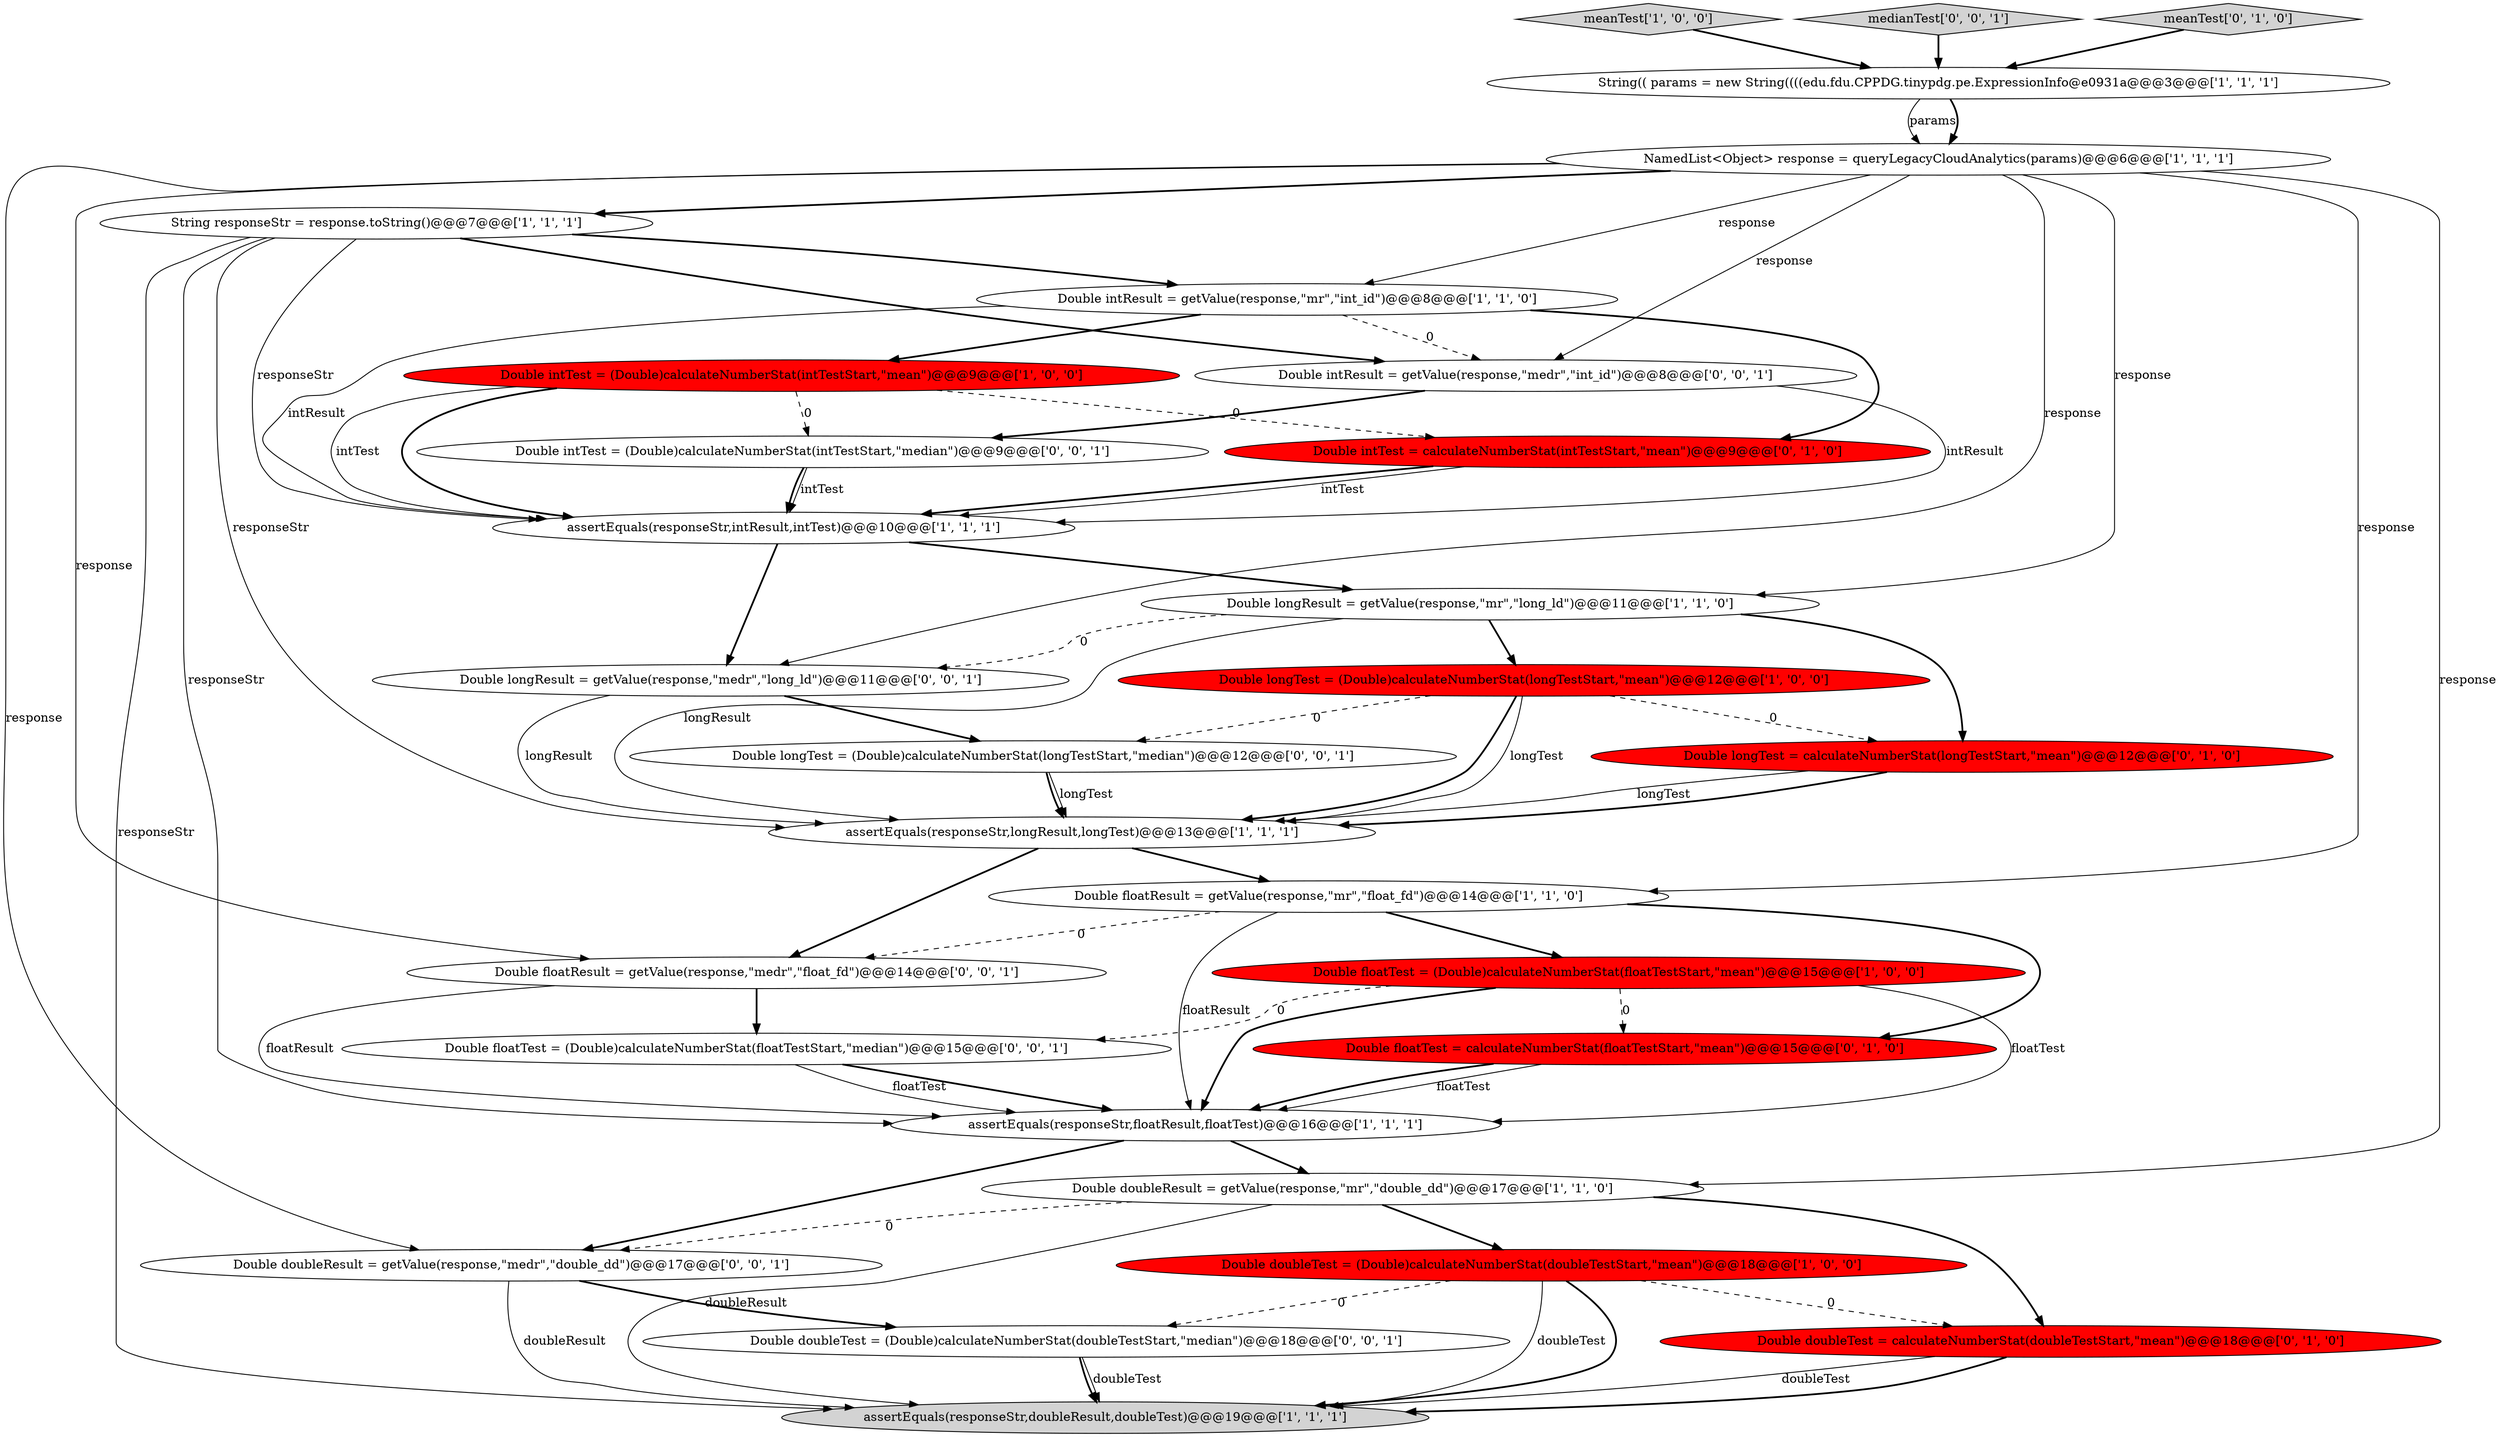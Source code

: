 digraph {
7 [style = filled, label = "assertEquals(responseStr,doubleResult,doubleTest)@@@19@@@['1', '1', '1']", fillcolor = lightgray, shape = ellipse image = "AAA0AAABBB1BBB"];
16 [style = filled, label = "Double intTest = calculateNumberStat(intTestStart,\"mean\")@@@9@@@['0', '1', '0']", fillcolor = red, shape = ellipse image = "AAA1AAABBB2BBB"];
9 [style = filled, label = "Double longTest = (Double)calculateNumberStat(longTestStart,\"mean\")@@@12@@@['1', '0', '0']", fillcolor = red, shape = ellipse image = "AAA1AAABBB1BBB"];
2 [style = filled, label = "assertEquals(responseStr,longResult,longTest)@@@13@@@['1', '1', '1']", fillcolor = white, shape = ellipse image = "AAA0AAABBB1BBB"];
24 [style = filled, label = "Double doubleTest = (Double)calculateNumberStat(doubleTestStart,\"median\")@@@18@@@['0', '0', '1']", fillcolor = white, shape = ellipse image = "AAA0AAABBB3BBB"];
27 [style = filled, label = "Double intResult = getValue(response,\"medr\",\"int_id\")@@@8@@@['0', '0', '1']", fillcolor = white, shape = ellipse image = "AAA0AAABBB3BBB"];
15 [style = filled, label = "String(( params = new String((((edu.fdu.CPPDG.tinypdg.pe.ExpressionInfo@e0931a@@@3@@@['1', '1', '1']", fillcolor = white, shape = ellipse image = "AAA0AAABBB1BBB"];
21 [style = filled, label = "Double floatResult = getValue(response,\"medr\",\"float_fd\")@@@14@@@['0', '0', '1']", fillcolor = white, shape = ellipse image = "AAA0AAABBB3BBB"];
13 [style = filled, label = "Double intTest = (Double)calculateNumberStat(intTestStart,\"mean\")@@@9@@@['1', '0', '0']", fillcolor = red, shape = ellipse image = "AAA1AAABBB1BBB"];
22 [style = filled, label = "Double longTest = (Double)calculateNumberStat(longTestStart,\"median\")@@@12@@@['0', '0', '1']", fillcolor = white, shape = ellipse image = "AAA0AAABBB3BBB"];
23 [style = filled, label = "Double doubleResult = getValue(response,\"medr\",\"double_dd\")@@@17@@@['0', '0', '1']", fillcolor = white, shape = ellipse image = "AAA0AAABBB3BBB"];
5 [style = filled, label = "meanTest['1', '0', '0']", fillcolor = lightgray, shape = diamond image = "AAA0AAABBB1BBB"];
0 [style = filled, label = "NamedList<Object> response = queryLegacyCloudAnalytics(params)@@@6@@@['1', '1', '1']", fillcolor = white, shape = ellipse image = "AAA0AAABBB1BBB"];
19 [style = filled, label = "Double floatTest = calculateNumberStat(floatTestStart,\"mean\")@@@15@@@['0', '1', '0']", fillcolor = red, shape = ellipse image = "AAA1AAABBB2BBB"];
6 [style = filled, label = "Double intResult = getValue(response,\"mr\",\"int_id\")@@@8@@@['1', '1', '0']", fillcolor = white, shape = ellipse image = "AAA0AAABBB1BBB"];
3 [style = filled, label = "String responseStr = response.toString()@@@7@@@['1', '1', '1']", fillcolor = white, shape = ellipse image = "AAA0AAABBB1BBB"];
10 [style = filled, label = "Double doubleTest = (Double)calculateNumberStat(doubleTestStart,\"mean\")@@@18@@@['1', '0', '0']", fillcolor = red, shape = ellipse image = "AAA1AAABBB1BBB"];
28 [style = filled, label = "Double intTest = (Double)calculateNumberStat(intTestStart,\"median\")@@@9@@@['0', '0', '1']", fillcolor = white, shape = ellipse image = "AAA0AAABBB3BBB"];
12 [style = filled, label = "assertEquals(responseStr,floatResult,floatTest)@@@16@@@['1', '1', '1']", fillcolor = white, shape = ellipse image = "AAA0AAABBB1BBB"];
1 [style = filled, label = "Double longResult = getValue(response,\"mr\",\"long_ld\")@@@11@@@['1', '1', '0']", fillcolor = white, shape = ellipse image = "AAA0AAABBB1BBB"];
4 [style = filled, label = "Double floatResult = getValue(response,\"mr\",\"float_fd\")@@@14@@@['1', '1', '0']", fillcolor = white, shape = ellipse image = "AAA0AAABBB1BBB"];
11 [style = filled, label = "assertEquals(responseStr,intResult,intTest)@@@10@@@['1', '1', '1']", fillcolor = white, shape = ellipse image = "AAA0AAABBB1BBB"];
26 [style = filled, label = "Double longResult = getValue(response,\"medr\",\"long_ld\")@@@11@@@['0', '0', '1']", fillcolor = white, shape = ellipse image = "AAA0AAABBB3BBB"];
17 [style = filled, label = "Double doubleTest = calculateNumberStat(doubleTestStart,\"mean\")@@@18@@@['0', '1', '0']", fillcolor = red, shape = ellipse image = "AAA1AAABBB2BBB"];
25 [style = filled, label = "medianTest['0', '0', '1']", fillcolor = lightgray, shape = diamond image = "AAA0AAABBB3BBB"];
14 [style = filled, label = "Double doubleResult = getValue(response,\"mr\",\"double_dd\")@@@17@@@['1', '1', '0']", fillcolor = white, shape = ellipse image = "AAA0AAABBB1BBB"];
29 [style = filled, label = "Double floatTest = (Double)calculateNumberStat(floatTestStart,\"median\")@@@15@@@['0', '0', '1']", fillcolor = white, shape = ellipse image = "AAA0AAABBB3BBB"];
8 [style = filled, label = "Double floatTest = (Double)calculateNumberStat(floatTestStart,\"mean\")@@@15@@@['1', '0', '0']", fillcolor = red, shape = ellipse image = "AAA1AAABBB1BBB"];
18 [style = filled, label = "Double longTest = calculateNumberStat(longTestStart,\"mean\")@@@12@@@['0', '1', '0']", fillcolor = red, shape = ellipse image = "AAA1AAABBB2BBB"];
20 [style = filled, label = "meanTest['0', '1', '0']", fillcolor = lightgray, shape = diamond image = "AAA0AAABBB2BBB"];
0->3 [style = bold, label=""];
8->19 [style = dashed, label="0"];
0->4 [style = solid, label="response"];
19->12 [style = solid, label="floatTest"];
16->11 [style = bold, label=""];
22->2 [style = bold, label=""];
0->1 [style = solid, label="response"];
22->2 [style = solid, label="longTest"];
11->1 [style = bold, label=""];
9->2 [style = bold, label=""];
26->2 [style = solid, label="longResult"];
1->2 [style = solid, label="longResult"];
19->12 [style = bold, label=""];
9->18 [style = dashed, label="0"];
4->12 [style = solid, label="floatResult"];
0->21 [style = solid, label="response"];
27->28 [style = bold, label=""];
28->11 [style = bold, label=""];
1->26 [style = dashed, label="0"];
4->19 [style = bold, label=""];
14->10 [style = bold, label=""];
5->15 [style = bold, label=""];
3->7 [style = solid, label="responseStr"];
3->6 [style = bold, label=""];
1->18 [style = bold, label=""];
15->0 [style = solid, label="params"];
8->12 [style = solid, label="floatTest"];
24->7 [style = solid, label="doubleTest"];
14->17 [style = bold, label=""];
9->22 [style = dashed, label="0"];
0->6 [style = solid, label="response"];
18->2 [style = bold, label=""];
13->11 [style = solid, label="intTest"];
10->7 [style = solid, label="doubleTest"];
2->4 [style = bold, label=""];
13->11 [style = bold, label=""];
0->14 [style = solid, label="response"];
3->12 [style = solid, label="responseStr"];
10->7 [style = bold, label=""];
4->21 [style = dashed, label="0"];
1->9 [style = bold, label=""];
9->2 [style = solid, label="longTest"];
26->22 [style = bold, label=""];
3->27 [style = bold, label=""];
21->12 [style = solid, label="floatResult"];
14->7 [style = solid, label="doubleResult"];
17->7 [style = bold, label=""];
13->28 [style = dashed, label="0"];
23->24 [style = bold, label=""];
28->11 [style = solid, label="intTest"];
29->12 [style = bold, label=""];
21->29 [style = bold, label=""];
14->23 [style = dashed, label="0"];
6->27 [style = dashed, label="0"];
6->16 [style = bold, label=""];
0->26 [style = solid, label="response"];
2->21 [style = bold, label=""];
15->0 [style = bold, label=""];
6->13 [style = bold, label=""];
0->23 [style = solid, label="response"];
16->11 [style = solid, label="intTest"];
12->14 [style = bold, label=""];
17->7 [style = solid, label="doubleTest"];
3->2 [style = solid, label="responseStr"];
10->17 [style = dashed, label="0"];
25->15 [style = bold, label=""];
4->8 [style = bold, label=""];
27->11 [style = solid, label="intResult"];
12->23 [style = bold, label=""];
0->27 [style = solid, label="response"];
3->11 [style = solid, label="responseStr"];
24->7 [style = bold, label=""];
18->2 [style = solid, label="longTest"];
20->15 [style = bold, label=""];
29->12 [style = solid, label="floatTest"];
23->7 [style = solid, label="doubleResult"];
8->12 [style = bold, label=""];
8->29 [style = dashed, label="0"];
10->24 [style = dashed, label="0"];
6->11 [style = solid, label="intResult"];
11->26 [style = bold, label=""];
13->16 [style = dashed, label="0"];
}
